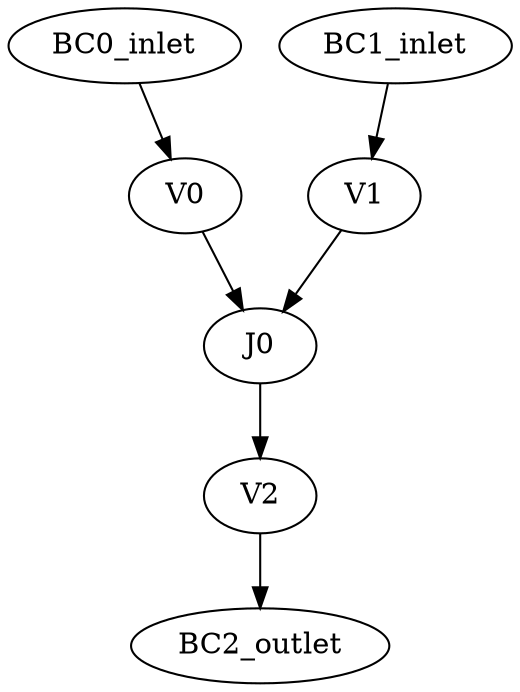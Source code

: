 strict digraph  {
J0;
V2;
BC0_inlet;
V0;
BC1_inlet;
V1;
BC2_outlet;
J0 -> V2;
V2 -> BC2_outlet;
BC0_inlet -> V0;
V0 -> J0;
BC1_inlet -> V1;
V1 -> J0;
}
